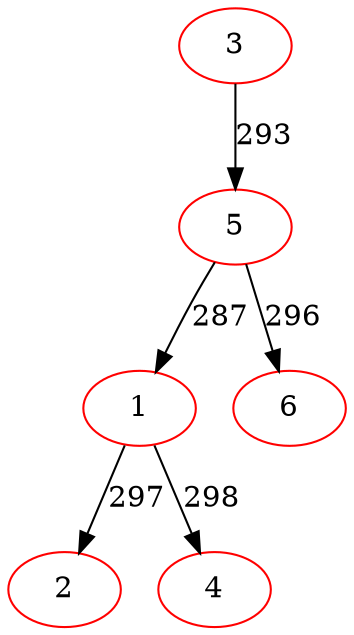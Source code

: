 digraph {
3[color=red]
5[color=red]
1[color=red]
2[color=red]
1->2[label=297]
4[color=red]
1->4[label=298]
5->1[label=287]
6[color=red]
5->6[label=296]
3->5[label=293]
}